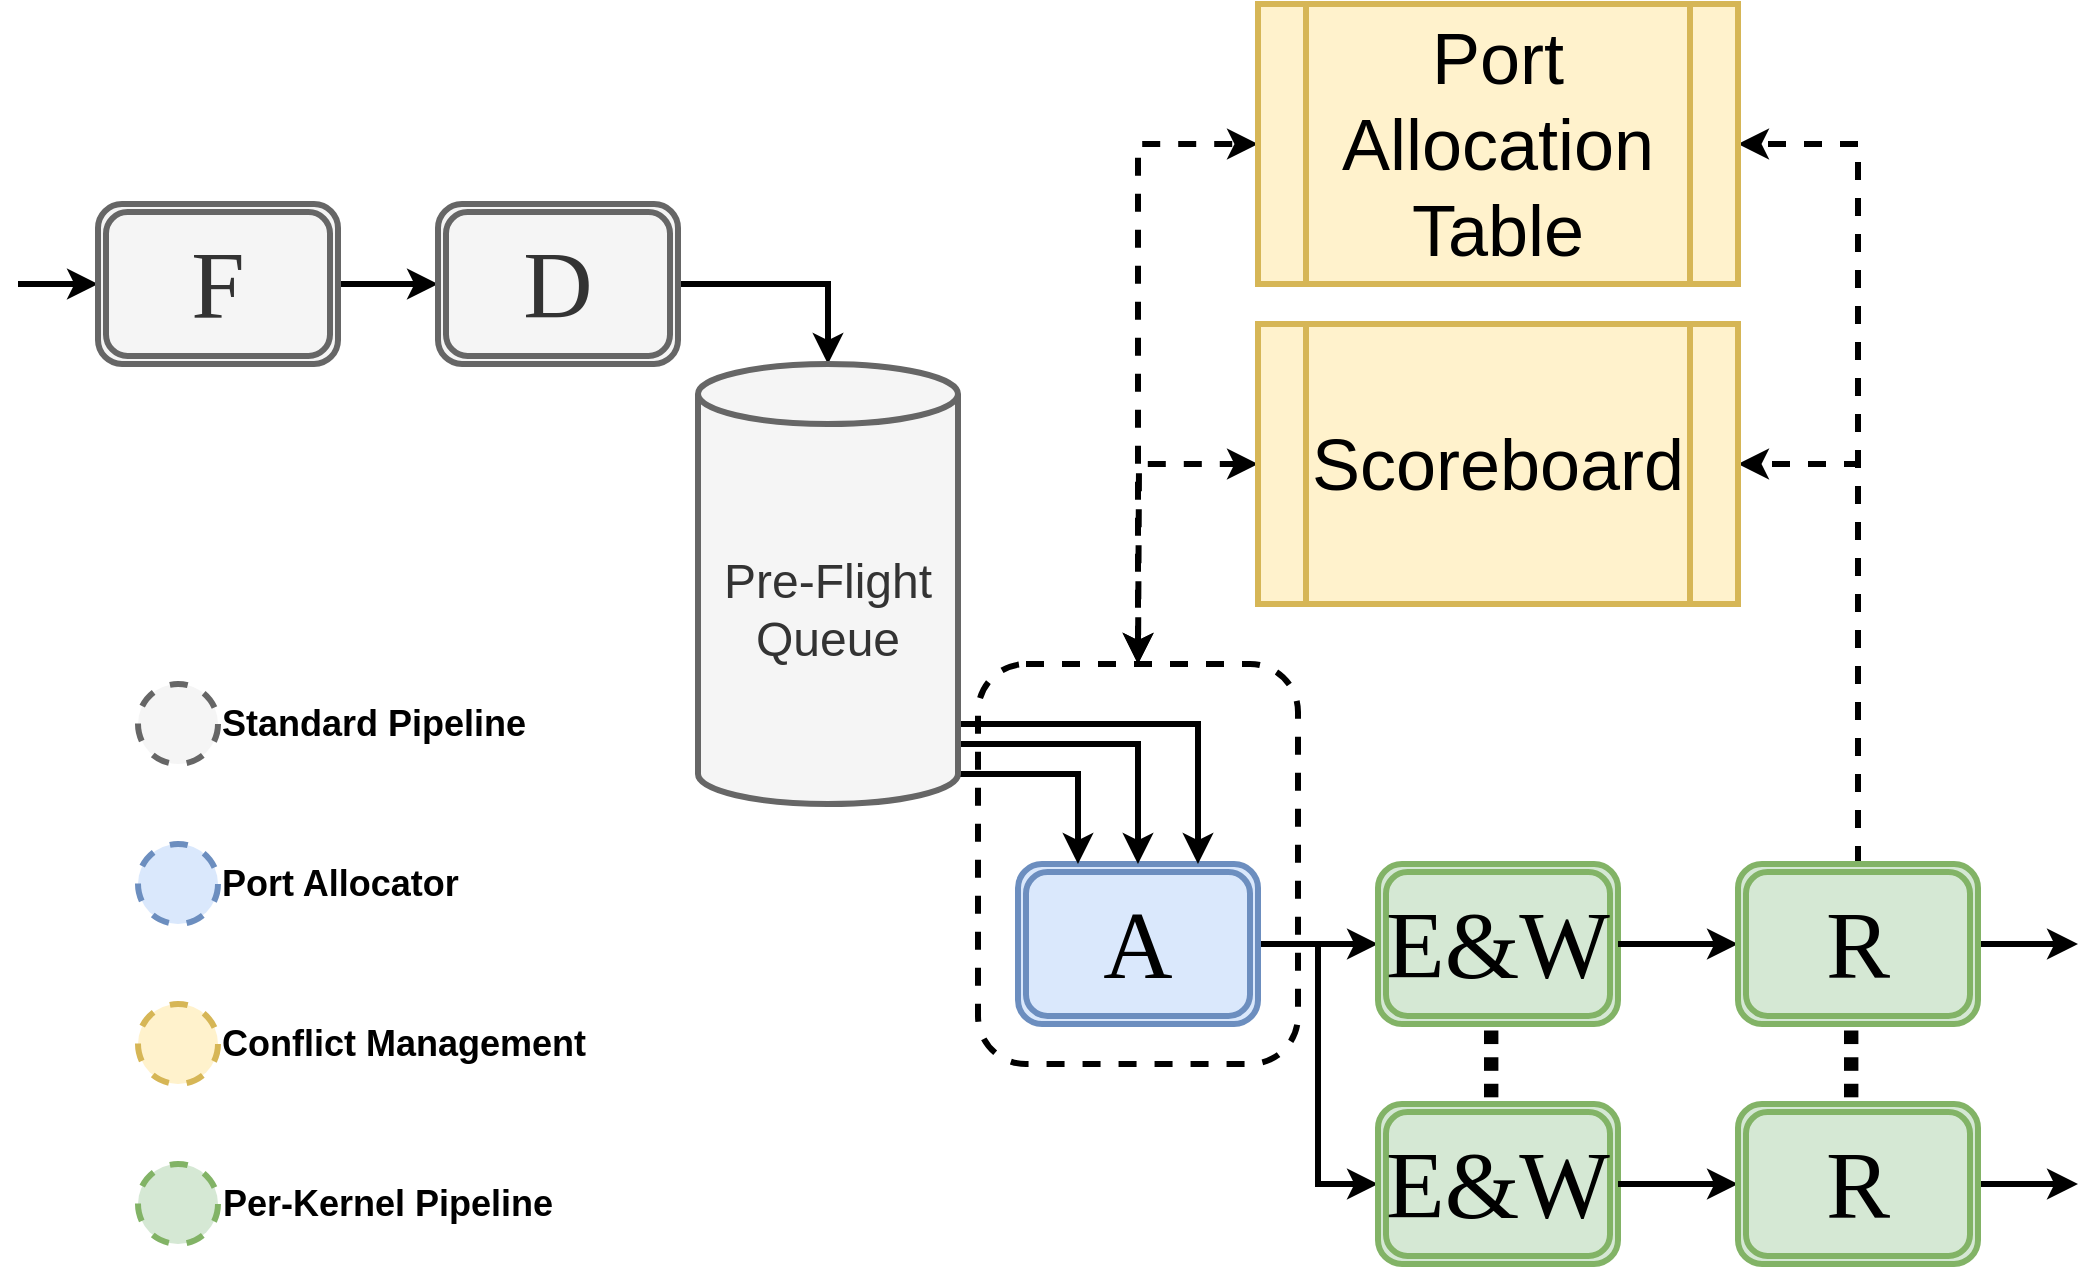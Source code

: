 <mxfile version="14.5.1" type="device"><diagram id="MtktZzSpdwlPFznYIkia" name="Page-1"><mxGraphModel dx="2035" dy="685" grid="1" gridSize="10" guides="1" tooltips="1" connect="1" arrows="1" fold="1" page="1" pageScale="1" pageWidth="850" pageHeight="1100" math="0" shadow="0"><root><mxCell id="0"/><mxCell id="1" parent="0"/><mxCell id="B1r94hZT1Qhexx28WhZA-54" style="edgeStyle=orthogonalEdgeStyle;rounded=0;orthogonalLoop=1;jettySize=auto;html=1;exitX=0.5;exitY=0;exitDx=0;exitDy=0;entryX=0;entryY=0.5;entryDx=0;entryDy=0;strokeWidth=3;startArrow=classic;startFill=1;dashed=1;" edge="1" parent="1" source="B1r94hZT1Qhexx28WhZA-52" target="B1r94hZT1Qhexx28WhZA-43"><mxGeometry relative="1" as="geometry"><Array as="points"><mxPoint x="540" y="250"/></Array></mxGeometry></mxCell><mxCell id="B1r94hZT1Qhexx28WhZA-52" value="" style="rounded=1;whiteSpace=wrap;html=1;strokeWidth=3;dashed=1;" vertex="1" parent="1"><mxGeometry x="460" y="510" width="160" height="200" as="geometry"/></mxCell><mxCell id="B1r94hZT1Qhexx28WhZA-46" style="edgeStyle=orthogonalEdgeStyle;rounded=0;orthogonalLoop=1;jettySize=auto;html=1;exitX=1;exitY=0.5;exitDx=0;exitDy=0;strokeWidth=3;" edge="1" parent="1" source="B1r94hZT1Qhexx28WhZA-37" target="B1r94hZT1Qhexx28WhZA-38"><mxGeometry relative="1" as="geometry"/></mxCell><mxCell id="B1r94hZT1Qhexx28WhZA-47" style="edgeStyle=orthogonalEdgeStyle;rounded=0;orthogonalLoop=1;jettySize=auto;html=1;exitX=0;exitY=0.5;exitDx=0;exitDy=0;strokeWidth=3;startArrow=classic;startFill=1;endArrow=none;endFill=0;" edge="1" parent="1" source="B1r94hZT1Qhexx28WhZA-37"><mxGeometry relative="1" as="geometry"><mxPoint x="-20" y="320" as="targetPoint"/></mxGeometry></mxCell><mxCell id="B1r94hZT1Qhexx28WhZA-37" value="&lt;font style=&quot;font-size: 48px&quot; face=&quot;Tahoma&quot;&gt;F&lt;/font&gt;" style="shape=ext;double=1;rounded=1;whiteSpace=wrap;html=1;strokeWidth=3;fillColor=#f5f5f5;strokeColor=#666666;fontColor=#333333;" vertex="1" parent="1"><mxGeometry x="20" y="280" width="120" height="80" as="geometry"/></mxCell><mxCell id="B1r94hZT1Qhexx28WhZA-48" style="edgeStyle=orthogonalEdgeStyle;rounded=0;orthogonalLoop=1;jettySize=auto;html=1;exitX=1;exitY=0.5;exitDx=0;exitDy=0;entryX=0.5;entryY=0;entryDx=0;entryDy=0;entryPerimeter=0;strokeWidth=3;" edge="1" parent="1" source="B1r94hZT1Qhexx28WhZA-38" target="B1r94hZT1Qhexx28WhZA-45"><mxGeometry relative="1" as="geometry"/></mxCell><mxCell id="B1r94hZT1Qhexx28WhZA-38" value="&lt;font style=&quot;font-size: 48px&quot; face=&quot;Tahoma&quot;&gt;D&lt;/font&gt;" style="shape=ext;double=1;rounded=1;whiteSpace=wrap;html=1;strokeWidth=3;fillColor=#f5f5f5;strokeColor=#666666;fontColor=#333333;" vertex="1" parent="1"><mxGeometry x="190" y="280" width="120" height="80" as="geometry"/></mxCell><mxCell id="B1r94hZT1Qhexx28WhZA-56" style="edgeStyle=orthogonalEdgeStyle;rounded=0;orthogonalLoop=1;jettySize=auto;html=1;exitX=0;exitY=0.5;exitDx=0;exitDy=0;entryX=1;entryY=0.5;entryDx=0;entryDy=0;startArrow=classic;startFill=1;endArrow=none;endFill=0;strokeWidth=3;" edge="1" parent="1" source="B1r94hZT1Qhexx28WhZA-39" target="B1r94hZT1Qhexx28WhZA-41"><mxGeometry relative="1" as="geometry"/></mxCell><mxCell id="B1r94hZT1Qhexx28WhZA-39" value="&lt;font style=&quot;font-size: 48px&quot; face=&quot;Tahoma&quot;&gt;E&amp;amp;W&lt;/font&gt;" style="shape=ext;double=1;rounded=1;whiteSpace=wrap;html=1;strokeWidth=3;fillColor=#d5e8d4;strokeColor=#82b366;" vertex="1" parent="1"><mxGeometry x="660" y="610" width="120" height="80" as="geometry"/></mxCell><mxCell id="B1r94hZT1Qhexx28WhZA-57" style="edgeStyle=orthogonalEdgeStyle;rounded=0;orthogonalLoop=1;jettySize=auto;html=1;exitX=0;exitY=0.5;exitDx=0;exitDy=0;entryX=1;entryY=0.5;entryDx=0;entryDy=0;startArrow=classic;startFill=1;endArrow=none;endFill=0;strokeWidth=3;" edge="1" parent="1" source="B1r94hZT1Qhexx28WhZA-40" target="B1r94hZT1Qhexx28WhZA-39"><mxGeometry relative="1" as="geometry"/></mxCell><mxCell id="B1r94hZT1Qhexx28WhZA-58" style="edgeStyle=orthogonalEdgeStyle;rounded=0;orthogonalLoop=1;jettySize=auto;html=1;exitX=1;exitY=0.5;exitDx=0;exitDy=0;startArrow=none;startFill=0;endArrow=classic;endFill=1;strokeWidth=3;" edge="1" parent="1" source="B1r94hZT1Qhexx28WhZA-40"><mxGeometry relative="1" as="geometry"><mxPoint x="1010" y="650" as="targetPoint"/></mxGeometry></mxCell><mxCell id="B1r94hZT1Qhexx28WhZA-59" style="edgeStyle=orthogonalEdgeStyle;rounded=0;orthogonalLoop=1;jettySize=auto;html=1;exitX=0.5;exitY=0;exitDx=0;exitDy=0;entryX=1;entryY=0.5;entryDx=0;entryDy=0;startArrow=none;startFill=0;endArrow=classic;endFill=1;strokeWidth=3;dashed=1;" edge="1" parent="1" source="B1r94hZT1Qhexx28WhZA-40" target="B1r94hZT1Qhexx28WhZA-43"><mxGeometry relative="1" as="geometry"/></mxCell><mxCell id="B1r94hZT1Qhexx28WhZA-60" style="edgeStyle=orthogonalEdgeStyle;rounded=0;orthogonalLoop=1;jettySize=auto;html=1;exitX=0.5;exitY=0;exitDx=0;exitDy=0;entryX=1;entryY=0.5;entryDx=0;entryDy=0;startArrow=none;startFill=0;endArrow=classic;endFill=1;strokeWidth=3;dashed=1;" edge="1" parent="1" source="B1r94hZT1Qhexx28WhZA-40" target="B1r94hZT1Qhexx28WhZA-42"><mxGeometry relative="1" as="geometry"/></mxCell><mxCell id="B1r94hZT1Qhexx28WhZA-40" value="&lt;font style=&quot;font-size: 48px&quot; face=&quot;Tahoma&quot;&gt;R&lt;/font&gt;" style="shape=ext;double=1;rounded=1;whiteSpace=wrap;html=1;strokeWidth=3;fillColor=#d5e8d4;strokeColor=#82b366;" vertex="1" parent="1"><mxGeometry x="840" y="610" width="120" height="80" as="geometry"/></mxCell><mxCell id="B1r94hZT1Qhexx28WhZA-66" style="edgeStyle=orthogonalEdgeStyle;rounded=0;orthogonalLoop=1;jettySize=auto;html=1;exitX=1;exitY=0.5;exitDx=0;exitDy=0;entryX=0;entryY=0.5;entryDx=0;entryDy=0;startArrow=none;startFill=0;endArrow=classic;endFill=1;strokeWidth=3;" edge="1" parent="1" source="B1r94hZT1Qhexx28WhZA-41" target="B1r94hZT1Qhexx28WhZA-63"><mxGeometry relative="1" as="geometry"/></mxCell><mxCell id="B1r94hZT1Qhexx28WhZA-41" value="&lt;font style=&quot;font-size: 48px&quot; face=&quot;Tahoma&quot;&gt;A&lt;/font&gt;" style="shape=ext;double=1;rounded=1;whiteSpace=wrap;html=1;strokeWidth=3;fillColor=#dae8fc;strokeColor=#6c8ebf;" vertex="1" parent="1"><mxGeometry x="480" y="610" width="120" height="80" as="geometry"/></mxCell><mxCell id="B1r94hZT1Qhexx28WhZA-62" style="edgeStyle=orthogonalEdgeStyle;rounded=0;orthogonalLoop=1;jettySize=auto;html=1;exitX=0;exitY=0.5;exitDx=0;exitDy=0;dashed=1;startArrow=classic;startFill=1;endArrow=classic;endFill=1;strokeWidth=3;" edge="1" parent="1" source="B1r94hZT1Qhexx28WhZA-42"><mxGeometry relative="1" as="geometry"><mxPoint x="540" y="510" as="targetPoint"/></mxGeometry></mxCell><mxCell id="B1r94hZT1Qhexx28WhZA-42" value="&lt;font style=&quot;font-size: 36px&quot;&gt;Scoreboard&lt;/font&gt;" style="shape=process;whiteSpace=wrap;html=1;backgroundOutline=1;strokeWidth=3;fillColor=#fff2cc;strokeColor=#d6b656;" vertex="1" parent="1"><mxGeometry x="600" y="340" width="240" height="140" as="geometry"/></mxCell><mxCell id="B1r94hZT1Qhexx28WhZA-43" value="&lt;font style=&quot;font-size: 36px&quot;&gt;Port Allocation Table&lt;/font&gt;" style="shape=process;whiteSpace=wrap;html=1;backgroundOutline=1;strokeWidth=3;fillColor=#fff2cc;strokeColor=#d6b656;" vertex="1" parent="1"><mxGeometry x="600" y="180" width="240" height="140" as="geometry"/></mxCell><mxCell id="B1r94hZT1Qhexx28WhZA-49" style="edgeStyle=orthogonalEdgeStyle;rounded=0;orthogonalLoop=1;jettySize=auto;html=1;exitX=1;exitY=1;exitDx=0;exitDy=-15;exitPerimeter=0;entryX=0.25;entryY=0;entryDx=0;entryDy=0;strokeWidth=3;" edge="1" parent="1" source="B1r94hZT1Qhexx28WhZA-45" target="B1r94hZT1Qhexx28WhZA-41"><mxGeometry relative="1" as="geometry"/></mxCell><mxCell id="B1r94hZT1Qhexx28WhZA-50" style="edgeStyle=orthogonalEdgeStyle;rounded=0;orthogonalLoop=1;jettySize=auto;html=1;exitX=1;exitY=0;exitDx=0;exitDy=157.5;exitPerimeter=0;strokeWidth=3;" edge="1" parent="1" source="B1r94hZT1Qhexx28WhZA-45" target="B1r94hZT1Qhexx28WhZA-41"><mxGeometry relative="1" as="geometry"><Array as="points"><mxPoint x="450" y="550"/><mxPoint x="540" y="550"/></Array></mxGeometry></mxCell><mxCell id="B1r94hZT1Qhexx28WhZA-51" style="edgeStyle=orthogonalEdgeStyle;rounded=0;orthogonalLoop=1;jettySize=auto;html=1;exitX=1;exitY=0.5;exitDx=0;exitDy=0;exitPerimeter=0;entryX=0.75;entryY=0;entryDx=0;entryDy=0;strokeWidth=3;" edge="1" parent="1" source="B1r94hZT1Qhexx28WhZA-45" target="B1r94hZT1Qhexx28WhZA-41"><mxGeometry relative="1" as="geometry"><Array as="points"><mxPoint x="450" y="540"/><mxPoint x="570" y="540"/></Array></mxGeometry></mxCell><mxCell id="B1r94hZT1Qhexx28WhZA-45" value="&lt;font style=&quot;font-size: 24px&quot;&gt;Pre-Flight Queue&lt;/font&gt;" style="shape=cylinder3;whiteSpace=wrap;html=1;boundedLbl=1;backgroundOutline=1;size=15;strokeWidth=3;fillColor=#f5f5f5;strokeColor=#666666;fontColor=#333333;" vertex="1" parent="1"><mxGeometry x="320" y="360" width="130" height="220" as="geometry"/></mxCell><mxCell id="B1r94hZT1Qhexx28WhZA-63" value="&lt;font style=&quot;font-size: 48px&quot; face=&quot;Tahoma&quot;&gt;E&amp;amp;W&lt;/font&gt;" style="shape=ext;double=1;rounded=1;whiteSpace=wrap;html=1;strokeWidth=3;fillColor=#d5e8d4;strokeColor=#82b366;" vertex="1" parent="1"><mxGeometry x="660" y="730" width="120" height="80" as="geometry"/></mxCell><mxCell id="B1r94hZT1Qhexx28WhZA-64" style="edgeStyle=orthogonalEdgeStyle;rounded=0;orthogonalLoop=1;jettySize=auto;html=1;exitX=0;exitY=0.5;exitDx=0;exitDy=0;entryX=1;entryY=0.5;entryDx=0;entryDy=0;startArrow=classic;startFill=1;endArrow=none;endFill=0;strokeWidth=3;" edge="1" parent="1" source="B1r94hZT1Qhexx28WhZA-65" target="B1r94hZT1Qhexx28WhZA-63"><mxGeometry relative="1" as="geometry"/></mxCell><mxCell id="B1r94hZT1Qhexx28WhZA-67" style="edgeStyle=orthogonalEdgeStyle;rounded=0;orthogonalLoop=1;jettySize=auto;html=1;exitX=1;exitY=0.5;exitDx=0;exitDy=0;startArrow=none;startFill=0;endArrow=classic;endFill=1;strokeWidth=3;" edge="1" parent="1" source="B1r94hZT1Qhexx28WhZA-65"><mxGeometry relative="1" as="geometry"><mxPoint x="1010" y="770" as="targetPoint"/></mxGeometry></mxCell><mxCell id="B1r94hZT1Qhexx28WhZA-65" value="&lt;font style=&quot;font-size: 48px&quot; face=&quot;Tahoma&quot;&gt;R&lt;/font&gt;" style="shape=ext;double=1;rounded=1;whiteSpace=wrap;html=1;strokeWidth=3;fillColor=#d5e8d4;strokeColor=#82b366;" vertex="1" parent="1"><mxGeometry x="840" y="730" width="120" height="80" as="geometry"/></mxCell><mxCell id="B1r94hZT1Qhexx28WhZA-70" value="&lt;b&gt;&lt;font style=&quot;font-size: 48px&quot;&gt;...&lt;/font&gt;&lt;/b&gt;" style="text;html=1;strokeColor=none;fillColor=none;align=center;verticalAlign=middle;whiteSpace=wrap;rounded=0;dashed=1;rotation=90;" vertex="1" parent="1"><mxGeometry x="710" y="700" width="40" height="20" as="geometry"/></mxCell><mxCell id="B1r94hZT1Qhexx28WhZA-72" value="&lt;b&gt;&lt;font style=&quot;font-size: 48px&quot;&gt;...&lt;/font&gt;&lt;/b&gt;" style="text;html=1;strokeColor=none;fillColor=none;align=center;verticalAlign=middle;whiteSpace=wrap;rounded=0;dashed=1;rotation=90;" vertex="1" parent="1"><mxGeometry x="890" y="700" width="40" height="20" as="geometry"/></mxCell><mxCell id="B1r94hZT1Qhexx28WhZA-73" value="" style="ellipse;whiteSpace=wrap;html=1;aspect=fixed;dashed=1;strokeWidth=3;fillColor=#dae8fc;strokeColor=#6c8ebf;" vertex="1" parent="1"><mxGeometry x="40" y="600" width="40" height="40" as="geometry"/></mxCell><mxCell id="B1r94hZT1Qhexx28WhZA-74" value="" style="ellipse;whiteSpace=wrap;html=1;aspect=fixed;dashed=1;strokeWidth=3;fillColor=#fff2cc;strokeColor=#d6b656;" vertex="1" parent="1"><mxGeometry x="40" y="680" width="40" height="40" as="geometry"/></mxCell><mxCell id="B1r94hZT1Qhexx28WhZA-75" value="" style="ellipse;whiteSpace=wrap;html=1;aspect=fixed;dashed=1;strokeWidth=3;fillColor=#d5e8d4;strokeColor=#82b366;" vertex="1" parent="1"><mxGeometry x="40" y="760" width="40" height="40" as="geometry"/></mxCell><mxCell id="B1r94hZT1Qhexx28WhZA-76" value="" style="ellipse;whiteSpace=wrap;html=1;aspect=fixed;dashed=1;strokeWidth=3;fillColor=#f5f5f5;strokeColor=#666666;fontColor=#333333;" vertex="1" parent="1"><mxGeometry x="40" y="520" width="40" height="40" as="geometry"/></mxCell><mxCell id="B1r94hZT1Qhexx28WhZA-77" value="&lt;b&gt;&lt;font style=&quot;font-size: 18px&quot;&gt;Standard Pipeline&lt;/font&gt;&lt;/b&gt;" style="text;html=1;strokeColor=none;fillColor=none;align=left;verticalAlign=middle;whiteSpace=wrap;rounded=0;dashed=1;" vertex="1" parent="1"><mxGeometry x="80" y="530" width="170" height="20" as="geometry"/></mxCell><mxCell id="B1r94hZT1Qhexx28WhZA-78" value="&lt;b&gt;&lt;font style=&quot;font-size: 18px&quot;&gt;Port Allocator&lt;/font&gt;&lt;/b&gt;" style="text;html=1;strokeColor=none;fillColor=none;align=left;verticalAlign=middle;whiteSpace=wrap;rounded=0;dashed=1;" vertex="1" parent="1"><mxGeometry x="80" y="610" width="170" height="20" as="geometry"/></mxCell><mxCell id="B1r94hZT1Qhexx28WhZA-79" value="&lt;span style=&quot;font-size: 18px&quot;&gt;&lt;b&gt;Conflict Management&lt;/b&gt;&lt;/span&gt;" style="text;html=1;strokeColor=none;fillColor=none;align=left;verticalAlign=middle;whiteSpace=wrap;rounded=0;dashed=1;" vertex="1" parent="1"><mxGeometry x="80" y="690" width="200" height="20" as="geometry"/></mxCell><mxCell id="B1r94hZT1Qhexx28WhZA-80" value="&lt;b&gt;&lt;font style=&quot;font-size: 18px&quot;&gt;Per-Kernel Pipeline&lt;/font&gt;&lt;/b&gt;" style="text;html=1;strokeColor=none;fillColor=none;align=center;verticalAlign=middle;whiteSpace=wrap;rounded=0;dashed=1;" vertex="1" parent="1"><mxGeometry x="80" y="770" width="170" height="20" as="geometry"/></mxCell></root></mxGraphModel></diagram></mxfile>